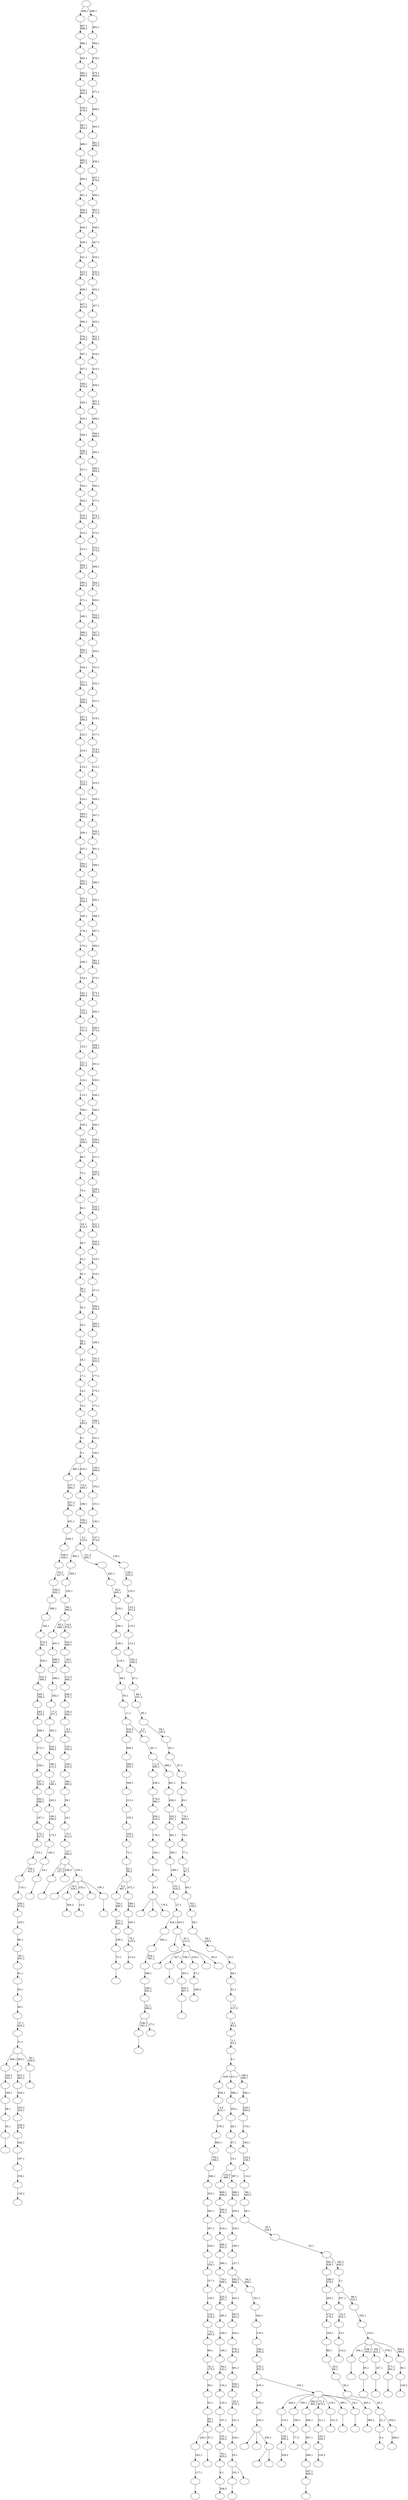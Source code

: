 digraph T {
	550 [label=""]
	549 [label=""]
	548 [label=""]
	547 [label=""]
	546 [label=""]
	545 [label=""]
	544 [label=""]
	543 [label=""]
	542 [label=""]
	541 [label=""]
	540 [label=""]
	539 [label=""]
	538 [label=""]
	537 [label=""]
	536 [label=""]
	535 [label=""]
	534 [label=""]
	533 [label=""]
	532 [label=""]
	531 [label=""]
	530 [label=""]
	529 [label=""]
	528 [label=""]
	527 [label=""]
	526 [label=""]
	525 [label=""]
	524 [label=""]
	523 [label=""]
	522 [label=""]
	521 [label=""]
	520 [label=""]
	519 [label=""]
	518 [label=""]
	517 [label=""]
	516 [label=""]
	515 [label=""]
	514 [label=""]
	513 [label=""]
	512 [label=""]
	511 [label=""]
	510 [label=""]
	509 [label=""]
	508 [label=""]
	507 [label=""]
	506 [label=""]
	505 [label=""]
	504 [label=""]
	503 [label=""]
	502 [label=""]
	501 [label=""]
	500 [label=""]
	499 [label=""]
	498 [label=""]
	497 [label=""]
	496 [label=""]
	495 [label=""]
	494 [label=""]
	493 [label=""]
	492 [label=""]
	491 [label=""]
	490 [label=""]
	489 [label=""]
	488 [label=""]
	487 [label=""]
	486 [label=""]
	485 [label=""]
	484 [label=""]
	483 [label=""]
	482 [label=""]
	481 [label=""]
	480 [label=""]
	479 [label=""]
	478 [label=""]
	477 [label=""]
	476 [label=""]
	475 [label=""]
	474 [label=""]
	473 [label=""]
	472 [label=""]
	471 [label=""]
	470 [label=""]
	469 [label=""]
	468 [label=""]
	467 [label=""]
	466 [label=""]
	465 [label=""]
	464 [label=""]
	463 [label=""]
	462 [label=""]
	461 [label=""]
	460 [label=""]
	459 [label=""]
	458 [label=""]
	457 [label=""]
	456 [label=""]
	455 [label=""]
	454 [label=""]
	453 [label=""]
	452 [label=""]
	451 [label=""]
	450 [label=""]
	449 [label=""]
	448 [label=""]
	447 [label=""]
	446 [label=""]
	445 [label=""]
	444 [label=""]
	443 [label=""]
	442 [label=""]
	441 [label=""]
	440 [label=""]
	439 [label=""]
	438 [label=""]
	437 [label=""]
	436 [label=""]
	435 [label=""]
	434 [label=""]
	433 [label=""]
	432 [label=""]
	431 [label=""]
	430 [label=""]
	429 [label=""]
	428 [label=""]
	427 [label=""]
	426 [label=""]
	425 [label=""]
	424 [label=""]
	423 [label=""]
	422 [label=""]
	421 [label=""]
	420 [label=""]
	419 [label=""]
	418 [label=""]
	417 [label=""]
	416 [label=""]
	415 [label=""]
	414 [label=""]
	413 [label=""]
	412 [label=""]
	411 [label=""]
	410 [label=""]
	409 [label=""]
	408 [label=""]
	407 [label=""]
	406 [label=""]
	405 [label=""]
	404 [label=""]
	403 [label=""]
	402 [label=""]
	401 [label=""]
	400 [label=""]
	399 [label=""]
	398 [label=""]
	397 [label=""]
	396 [label=""]
	395 [label=""]
	394 [label=""]
	393 [label=""]
	392 [label=""]
	391 [label=""]
	390 [label=""]
	389 [label=""]
	388 [label=""]
	387 [label=""]
	386 [label=""]
	385 [label=""]
	384 [label=""]
	383 [label=""]
	382 [label=""]
	381 [label=""]
	380 [label=""]
	379 [label=""]
	378 [label=""]
	377 [label=""]
	376 [label=""]
	375 [label=""]
	374 [label=""]
	373 [label=""]
	372 [label=""]
	371 [label=""]
	370 [label=""]
	369 [label=""]
	368 [label=""]
	367 [label=""]
	366 [label=""]
	365 [label=""]
	364 [label=""]
	363 [label=""]
	362 [label=""]
	361 [label=""]
	360 [label=""]
	359 [label=""]
	358 [label=""]
	357 [label=""]
	356 [label=""]
	355 [label=""]
	354 [label=""]
	353 [label=""]
	352 [label=""]
	351 [label=""]
	350 [label=""]
	349 [label=""]
	348 [label=""]
	347 [label=""]
	346 [label=""]
	345 [label=""]
	344 [label=""]
	343 [label=""]
	342 [label=""]
	341 [label=""]
	340 [label=""]
	339 [label=""]
	338 [label=""]
	337 [label=""]
	336 [label=""]
	335 [label=""]
	334 [label=""]
	333 [label=""]
	332 [label=""]
	331 [label=""]
	330 [label=""]
	329 [label=""]
	328 [label=""]
	327 [label=""]
	326 [label=""]
	325 [label=""]
	324 [label=""]
	323 [label=""]
	322 [label=""]
	321 [label=""]
	320 [label=""]
	319 [label=""]
	318 [label=""]
	317 [label=""]
	316 [label=""]
	315 [label=""]
	314 [label=""]
	313 [label=""]
	312 [label=""]
	311 [label=""]
	310 [label=""]
	309 [label=""]
	308 [label=""]
	307 [label=""]
	306 [label=""]
	305 [label=""]
	304 [label=""]
	303 [label=""]
	302 [label=""]
	301 [label=""]
	300 [label=""]
	299 [label=""]
	298 [label=""]
	297 [label=""]
	296 [label=""]
	295 [label=""]
	294 [label=""]
	293 [label=""]
	292 [label=""]
	291 [label=""]
	290 [label=""]
	289 [label=""]
	288 [label=""]
	287 [label=""]
	286 [label=""]
	285 [label=""]
	284 [label=""]
	283 [label=""]
	282 [label=""]
	281 [label=""]
	280 [label=""]
	279 [label=""]
	278 [label=""]
	277 [label=""]
	276 [label=""]
	275 [label=""]
	274 [label=""]
	273 [label=""]
	272 [label=""]
	271 [label=""]
	270 [label=""]
	269 [label=""]
	268 [label=""]
	267 [label=""]
	266 [label=""]
	265 [label=""]
	264 [label=""]
	263 [label=""]
	262 [label=""]
	261 [label=""]
	260 [label=""]
	259 [label=""]
	258 [label=""]
	257 [label=""]
	256 [label=""]
	255 [label=""]
	254 [label=""]
	253 [label=""]
	252 [label=""]
	251 [label=""]
	250 [label=""]
	249 [label=""]
	248 [label=""]
	247 [label=""]
	246 [label=""]
	245 [label=""]
	244 [label=""]
	243 [label=""]
	242 [label=""]
	241 [label=""]
	240 [label=""]
	239 [label=""]
	238 [label=""]
	237 [label=""]
	236 [label=""]
	235 [label=""]
	234 [label=""]
	233 [label=""]
	232 [label=""]
	231 [label=""]
	230 [label=""]
	229 [label=""]
	228 [label=""]
	227 [label=""]
	226 [label=""]
	225 [label=""]
	224 [label=""]
	223 [label=""]
	222 [label=""]
	221 [label=""]
	220 [label=""]
	219 [label=""]
	218 [label=""]
	217 [label=""]
	216 [label=""]
	215 [label=""]
	214 [label=""]
	213 [label=""]
	212 [label=""]
	211 [label=""]
	210 [label=""]
	209 [label=""]
	208 [label=""]
	207 [label=""]
	206 [label=""]
	205 [label=""]
	204 [label=""]
	203 [label=""]
	202 [label=""]
	201 [label=""]
	200 [label=""]
	199 [label=""]
	198 [label=""]
	197 [label=""]
	196 [label=""]
	195 [label=""]
	194 [label=""]
	193 [label=""]
	192 [label=""]
	191 [label=""]
	190 [label=""]
	189 [label=""]
	188 [label=""]
	187 [label=""]
	186 [label=""]
	185 [label=""]
	184 [label=""]
	183 [label=""]
	182 [label=""]
	181 [label=""]
	180 [label=""]
	179 [label=""]
	178 [label=""]
	177 [label=""]
	176 [label=""]
	175 [label=""]
	174 [label=""]
	173 [label=""]
	172 [label=""]
	171 [label=""]
	170 [label=""]
	169 [label=""]
	168 [label=""]
	167 [label=""]
	166 [label=""]
	165 [label=""]
	164 [label=""]
	163 [label=""]
	162 [label=""]
	161 [label=""]
	160 [label=""]
	159 [label=""]
	158 [label=""]
	157 [label=""]
	156 [label=""]
	155 [label=""]
	154 [label=""]
	153 [label=""]
	152 [label=""]
	151 [label=""]
	150 [label=""]
	149 [label=""]
	148 [label=""]
	147 [label=""]
	146 [label=""]
	145 [label=""]
	144 [label=""]
	143 [label=""]
	142 [label=""]
	141 [label=""]
	140 [label=""]
	139 [label=""]
	138 [label=""]
	137 [label=""]
	136 [label=""]
	135 [label=""]
	134 [label=""]
	133 [label=""]
	132 [label=""]
	131 [label=""]
	130 [label=""]
	129 [label=""]
	128 [label=""]
	127 [label=""]
	126 [label=""]
	125 [label=""]
	124 [label=""]
	123 [label=""]
	122 [label=""]
	121 [label=""]
	120 [label=""]
	119 [label=""]
	118 [label=""]
	117 [label=""]
	116 [label=""]
	115 [label=""]
	114 [label=""]
	113 [label=""]
	112 [label=""]
	111 [label=""]
	110 [label=""]
	109 [label=""]
	108 [label=""]
	107 [label=""]
	106 [label=""]
	105 [label=""]
	104 [label=""]
	103 [label=""]
	102 [label=""]
	101 [label=""]
	100 [label=""]
	99 [label=""]
	98 [label=""]
	97 [label=""]
	96 [label=""]
	95 [label=""]
	94 [label=""]
	93 [label=""]
	92 [label=""]
	91 [label=""]
	90 [label=""]
	89 [label=""]
	88 [label=""]
	87 [label=""]
	86 [label=""]
	85 [label=""]
	84 [label=""]
	83 [label=""]
	82 [label=""]
	81 [label=""]
	80 [label=""]
	79 [label=""]
	78 [label=""]
	77 [label=""]
	76 [label=""]
	75 [label=""]
	74 [label=""]
	73 [label=""]
	72 [label=""]
	71 [label=""]
	70 [label=""]
	69 [label=""]
	68 [label=""]
	67 [label=""]
	66 [label=""]
	65 [label=""]
	64 [label=""]
	63 [label=""]
	62 [label=""]
	61 [label=""]
	60 [label=""]
	59 [label=""]
	58 [label=""]
	57 [label=""]
	56 [label=""]
	55 [label=""]
	54 [label=""]
	53 [label=""]
	52 [label=""]
	51 [label=""]
	50 [label=""]
	49 [label=""]
	48 [label=""]
	47 [label=""]
	46 [label=""]
	45 [label=""]
	44 [label=""]
	43 [label=""]
	42 [label=""]
	41 [label=""]
	40 [label=""]
	39 [label=""]
	38 [label=""]
	37 [label=""]
	36 [label=""]
	35 [label=""]
	34 [label=""]
	33 [label=""]
	32 [label=""]
	31 [label=""]
	30 [label=""]
	29 [label=""]
	28 [label=""]
	27 [label=""]
	26 [label=""]
	25 [label=""]
	24 [label=""]
	23 [label=""]
	22 [label=""]
	21 [label=""]
	20 [label=""]
	19 [label=""]
	18 [label=""]
	17 [label=""]
	16 [label=""]
	15 [label=""]
	14 [label=""]
	13 [label=""]
	12 [label=""]
	11 [label=""]
	10 [label=""]
	9 [label=""]
	8 [label=""]
	7 [label=""]
	6 [label=""]
	5 [label=""]
	4 [label=""]
	3 [label=""]
	2 [label=""]
	1 [label=""]
	0 [label=""]
	547 -> 548 [label=""]
	544 -> 545 [label=""]
	542 -> 543 [label=""]
	541 -> 542 [label="73,1"]
	540 -> 541 [label="190,1"]
	539 -> 540 [label="257,1\n405,2"]
	538 -> 539 [label="50,2\n480,1"]
	536 -> 537 [label=""]
	535 -> 536 [label="32,1"]
	534 -> 535 [label="38,1"]
	533 -> 534 [label="249,1"]
	532 -> 533 [label="144,2\n252,1"]
	530 -> 531 [label="0,2"]
	528 -> 529 [label=""]
	526 -> 527 [label="328,2"]
	525 -> 526 [label="128,1\n359,2"]
	524 -> 525 [label="274,1"]
	522 -> 523 [label=""]
	520 -> 521 [label="77,2"]
	519 -> 520 [label="195,1"]
	516 -> 517 [label="304,2"]
	514 -> 515 [label=""]
	513 -> 514 [label="117,1"]
	512 -> 513 [label="182,1"]
	509 -> 510 [label=""]
	508 -> 512 [label="205,1"]
	508 -> 509 [label="57,1"]
	507 -> 508 [label="29,1\n84,2"]
	506 -> 507 [label="52,1"]
	505 -> 506 [label="56,1"]
	504 -> 505 [label="61,1\n175,2"]
	503 -> 504 [label="69,1"]
	502 -> 503 [label="74,1\n283,2"]
	501 -> 502 [label="124,1\n216,2"]
	500 -> 501 [label="138,1"]
	499 -> 500 [label="217,1"]
	498 -> 499 [label="1,2\n234,1"]
	497 -> 498 [label="239,1"]
	496 -> 497 [label="267,1"]
	495 -> 496 [label="291,1"]
	494 -> 495 [label="333,1"]
	493 -> 494 [label="346,1"]
	492 -> 493 [label="59,2\n356,1"]
	491 -> 492 [label="365,1"]
	490 -> 491 [label="378,1"]
	489 -> 490 [label="4,2\n414,1"]
	488 -> 489 [label="436,1"]
	486 -> 487 [label=""]
	485 -> 486 [label="167,1\n409,2"]
	484 -> 485 [label="366,1"]
	483 -> 484 [label="397,1"]
	482 -> 483 [label="400,1"]
	480 -> 481 [label="15,2"]
	478 -> 479 [label=""]
	476 -> 477 [label="213,2"]
	475 -> 476 [label="76,1\n118,2"]
	474 -> 475 [label="240,1"]
	473 -> 474 [label="289,1\n454,2"]
	472 -> 538 [label="9,2\n487,1"]
	472 -> 473 [label="472,1"]
	471 -> 472 [label="22,1\n39,2"]
	470 -> 471 [label="72,1"]
	469 -> 470 [label="145,1\n313,2"]
	468 -> 469 [label="150,1"]
	467 -> 468 [label="213,1"]
	466 -> 467 [label="349,1"]
	465 -> 466 [label="340,2\n353,1"]
	464 -> 465 [label="406,1"]
	462 -> 463 [label=""]
	461 -> 462 [label="34,1"]
	460 -> 461 [label="140,1"]
	459 -> 460 [label="173,1"]
	458 -> 459 [label="180,1\n186,2"]
	457 -> 458 [label="183,1"]
	456 -> 457 [label="5,2\n186,1"]
	455 -> 456 [label="196,1\n215,2"]
	454 -> 455 [label="224,1\n390,2"]
	453 -> 454 [label="263,1"]
	452 -> 453 [label="17,2\n277,1"]
	451 -> 452 [label="282,1"]
	450 -> 451 [label="396,1"]
	449 -> 450 [label="280,2\n440,1"]
	448 -> 449 [label="441,1"]
	446 -> 447 [label=""]
	445 -> 446 [label="85,1"]
	442 -> 443 [label="218,2"]
	441 -> 442 [label="102,2\n254,1"]
	440 -> 441 [label="311,1"]
	438 -> 439 [label="151,2"]
	436 -> 522 [label="191,1"]
	436 -> 437 [label=""]
	435 -> 436 [label="20,1"]
	434 -> 435 [label="236,1"]
	433 -> 434 [label="241,1"]
	432 -> 433 [label="65,2\n270,1"]
	431 -> 432 [label="320,1\n420,2"]
	430 -> 431 [label="361,1"]
	429 -> 430 [label="376,1\n418,2"]
	428 -> 429 [label="420,1"]
	427 -> 428 [label="347,2\n423,1"]
	426 -> 427 [label="443,1"]
	424 -> 425 [label="246,2"]
	423 -> 424 [label="6,1"]
	422 -> 423 [label="93,1\n425,2"]
	421 -> 422 [label="101,1\n220,2"]
	420 -> 421 [label="107,1"]
	419 -> 420 [label="120,1"]
	418 -> 419 [label="134,1"]
	417 -> 418 [label="94,2\n143,1"]
	416 -> 417 [label="149,1"]
	415 -> 416 [label="226,1"]
	414 -> 415 [label="284,1"]
	413 -> 414 [label="225,2\n297,1"]
	412 -> 413 [label="79,2\n308,1"]
	411 -> 412 [label="380,1"]
	410 -> 411 [label="395,1\n452,2"]
	409 -> 410 [label="419,1"]
	408 -> 409 [label="260,2\n474,1"]
	407 -> 408 [label="489,1\n499,2"]
	405 -> 546 [label=""]
	405 -> 511 [label=""]
	405 -> 406 [label="178,2"]
	404 -> 405 [label="33,1"]
	403 -> 404 [label="132,1"]
	402 -> 403 [label="164,1"]
	401 -> 402 [label="178,1"]
	400 -> 401 [label="256,1\n416,2"]
	399 -> 400 [label="179,2\n382,1"]
	398 -> 399 [label="438,1"]
	394 -> 544 [label="198,1\n391,2"]
	394 -> 395 [label="27,2"]
	393 -> 394 [label="51,1\n266,2"]
	392 -> 393 [label="109,1\n362,2"]
	391 -> 392 [label="298,1"]
	390 -> 391 [label="354,1\n381,2"]
	389 -> 390 [label="362,1"]
	386 -> 387 [label="135,2"]
	385 -> 386 [label="158,1"]
	384 -> 385 [label="197,1"]
	383 -> 384 [label="242,1"]
	382 -> 383 [label="258,2\n276,1"]
	381 -> 382 [label="105,2\n324,1"]
	380 -> 381 [label="326,1"]
	379 -> 380 [label="410,1\n462,2"]
	377 -> 378 [label="114,2"]
	376 -> 377 [label="19,1"]
	375 -> 376 [label="23,2\n332,1"]
	373 -> 374 [label=""]
	372 -> 373 [label="147,1"]
	370 -> 371 [label=""]
	369 -> 370 [label="371,1\n401,2"]
	367 -> 550 [label=""]
	367 -> 368 [label=""]
	366 -> 444 [label=""]
	366 -> 397 [label=""]
	366 -> 367 [label="455,1"]
	365 -> 366 [label="162,1"]
	364 -> 365 [label="358,1"]
	362 -> 363 [label=""]
	360 -> 361 [label=""]
	359 -> 360 [label="255,1\n407,2"]
	358 -> 359 [label="303,1"]
	356 -> 357 [label="288,2"]
	355 -> 530 [label="21,1"]
	355 -> 356 [label="350,1"]
	354 -> 355 [label="44,1"]
	353 -> 354 [label="66,1"]
	352 -> 353 [label="25,2\n68,1"]
	351 -> 352 [label="89,1"]
	350 -> 351 [label="163,1"]
	349 -> 350 [label="174,2\n176,1"]
	348 -> 349 [label="262,1"]
	347 -> 348 [label="189,2\n278,1"]
	345 -> 346 [label=""]
	344 -> 532 [label="494,1"]
	344 -> 379 [label="453,1"]
	344 -> 345 [label="28,1\n204,2"]
	343 -> 344 [label="31,1"]
	342 -> 343 [label="37,1\n203,2"]
	341 -> 342 [label="46,1"]
	340 -> 341 [label="55,1"]
	339 -> 340 [label="81,1"]
	338 -> 339 [label="82,1\n201,2"]
	337 -> 338 [label="88,1"]
	336 -> 337 [label="105,1"]
	335 -> 336 [label="106,1\n370,2"]
	334 -> 335 [label="110,1"]
	333 -> 334 [label="144,1\n421,2"]
	332 -> 333 [label="153,1"]
	331 -> 332 [label="172,1\n227,2"]
	330 -> 331 [label="187,1"]
	329 -> 330 [label="203,1\n268,2"]
	328 -> 329 [label="247,1\n330,2"]
	327 -> 328 [label="258,1"]
	326 -> 327 [label="272,1"]
	325 -> 326 [label="286,1"]
	324 -> 325 [label="293,1\n325,2"]
	323 -> 324 [label="295,1\n348,2"]
	322 -> 323 [label="222,2\n306,1"]
	321 -> 322 [label="330,1"]
	320 -> 321 [label="210,2\n341,1"]
	319 -> 320 [label="342,1"]
	318 -> 319 [label="369,1"]
	317 -> 318 [label="100,2\n402,1"]
	316 -> 317 [label="42,2\n417,1"]
	315 -> 316 [label="169,2\n426,1"]
	314 -> 315 [label="428,1"]
	313 -> 314 [label="431,1"]
	312 -> 313 [label="207,2\n462,1"]
	311 -> 312 [label="237,2\n464,1"]
	309 -> 310 [label=""]
	307 -> 308 [label=""]
	306 -> 518 [label=""]
	306 -> 516 [label="16,2\n329,1"]
	306 -> 480 [label="232,1"]
	306 -> 396 [label=""]
	306 -> 307 [label="156,1"]
	305 -> 478 [label="111,1\n127,2"]
	305 -> 388 [label="108,2"]
	305 -> 306 [label="253,1"]
	304 -> 305 [label="12,1\n384,2"]
	303 -> 304 [label="15,1\n412,2"]
	302 -> 303 [label="16,1"]
	301 -> 302 [label="58,1"]
	300 -> 301 [label="98,1\n285,2"]
	299 -> 300 [label="104,1\n233,2"]
	298 -> 299 [label="133,1\n193,2"]
	297 -> 298 [label="8,2\n233,1"]
	296 -> 297 [label="136,2\n294,1"]
	295 -> 296 [label="209,2\n375,1"]
	294 -> 295 [label="113,2\n384,1"]
	293 -> 294 [label="18,2\n412,1"]
	292 -> 293 [label="343,2\n469,1"]
	291 -> 448 [label="45,2\n446,1"]
	291 -> 292 [label="14,2\n470,1"]
	290 -> 291 [label="60,1\n360,2"]
	289 -> 290 [label="193,1"]
	288 -> 289 [label="280,1"]
	286 -> 287 [label="188,2"]
	285 -> 286 [label="67,1"]
	283 -> 284 [label="389,2"]
	282 -> 524 [label="444,1"]
	282 -> 519 [label="339,1"]
	282 -> 482 [label="292,2\n491,1"]
	282 -> 440 [label="71,2\n473,1"]
	282 -> 438 [label="119,1"]
	282 -> 362 [label="385,1"]
	282 -> 309 [label="24,1"]
	282 -> 283 [label="403,1"]
	281 -> 364 [label="435,1"]
	281 -> 282 [label="103,1"]
	280 -> 281 [label="155,1\n331,2"]
	279 -> 280 [label="184,1\n355,2"]
	278 -> 279 [label="279,1"]
	277 -> 278 [label="344,1"]
	276 -> 277 [label="351,1"]
	275 -> 426 [label="265,2\n488,1"]
	275 -> 276 [label="54,2\n409,1"]
	274 -> 275 [label="157,1"]
	273 -> 274 [label="199,1"]
	272 -> 273 [label="328,1"]
	271 -> 272 [label="359,1"]
	270 -> 271 [label="386,1\n432,2"]
	269 -> 407 [label="125,2\n499,1"]
	269 -> 270 [label="387,1"]
	268 -> 269 [label="10,1"]
	267 -> 268 [label="47,1"]
	266 -> 267 [label="48,1"]
	265 -> 266 [label="355,1"]
	264 -> 265 [label="388,1"]
	260 -> 549 [label=""]
	260 -> 528 [label="327,1"]
	260 -> 358 [label="336,1"]
	260 -> 285 [label="235,1"]
	260 -> 263 [label=""]
	260 -> 261 [label="90,2"]
	259 -> 262 [label=""]
	259 -> 260 [label="91,1\n212,2"]
	258 -> 389 [label="424,1"]
	258 -> 259 [label="243,1"]
	257 -> 258 [label="27,1"]
	256 -> 257 [label="131,1\n318,2"]
	255 -> 256 [label="188,1"]
	254 -> 255 [label="290,1"]
	253 -> 254 [label="381,1"]
	252 -> 253 [label="202,2\n391,1"]
	251 -> 252 [label="458,1"]
	250 -> 251 [label="481,1"]
	249 -> 398 [label="11,2\n495,1"]
	249 -> 250 [label="490,1"]
	248 -> 249 [label="261,1"]
	247 -> 464 [label="316,2\n454,1"]
	247 -> 248 [label="2,2\n477,1"]
	246 -> 247 [label="11,1"]
	245 -> 246 [label="50,1"]
	244 -> 245 [label="99,1"]
	243 -> 244 [label="118,1"]
	242 -> 243 [label="148,1"]
	241 -> 242 [label="266,1"]
	240 -> 241 [label="316,1"]
	239 -> 240 [label="26,2\n405,1"]
	238 -> 239 [label="442,1"]
	237 -> 288 [label="360,1"]
	237 -> 238 [label="121,2\n493,1"]
	236 -> 237 [label="2,1\n116,2"]
	235 -> 236 [label="136,1\n166,2"]
	234 -> 235 [label="146,1"]
	233 -> 234 [label="13,2\n166,1"]
	232 -> 311 [label="485,1"]
	232 -> 233 [label="416,1"]
	231 -> 232 [label="5,1"]
	230 -> 231 [label="8,1"]
	229 -> 230 [label="9,1\n185,2"]
	228 -> 229 [label="13,1"]
	227 -> 228 [label="14,1"]
	226 -> 227 [label="17,1"]
	225 -> 226 [label="18,1"]
	224 -> 225 [label="26,1\n86,2"]
	223 -> 224 [label="30,1"]
	222 -> 223 [label="35,1"]
	221 -> 222 [label="39,1\n70,2"]
	220 -> 221 [label="42,1"]
	219 -> 220 [label="43,1"]
	218 -> 219 [label="45,1"]
	217 -> 218 [label="62,1\n214,2"]
	216 -> 217 [label="64,1"]
	215 -> 216 [label="70,1"]
	214 -> 215 [label="75,1"]
	213 -> 214 [label="86,1"]
	212 -> 213 [label="90,1\n338,2"]
	211 -> 212 [label="100,1"]
	210 -> 211 [label="108,1"]
	209 -> 210 [label="113,1"]
	208 -> 209 [label="116,1"]
	207 -> 208 [label="121,1\n451,2"]
	206 -> 207 [label="122,1"]
	205 -> 206 [label="127,1\n141,2"]
	204 -> 205 [label="135,1\n154,2"]
	203 -> 204 [label="141,1\n466,2"]
	202 -> 203 [label="154,1"]
	201 -> 202 [label="169,1"]
	200 -> 201 [label="170,1"]
	199 -> 200 [label="179,1"]
	198 -> 199 [label="185,1"]
	197 -> 198 [label="201,1\n244,2"]
	196 -> 197 [label="202,1\n465,2"]
	195 -> 196 [label="204,1\n208,2"]
	194 -> 195 [label="207,1"]
	193 -> 194 [label="208,1"]
	192 -> 193 [label="209,1\n450,2"]
	191 -> 192 [label="210,1"]
	190 -> 191 [label="212,1\n229,2"]
	189 -> 190 [label="214,1"]
	188 -> 189 [label="215,1"]
	187 -> 188 [label="222,1"]
	186 -> 187 [label="227,1\n269,2"]
	185 -> 186 [label="229,1\n408,2"]
	184 -> 185 [label="237,1\n264,2"]
	183 -> 184 [label="244,1"]
	182 -> 183 [label="264,1\n357,2"]
	181 -> 182 [label="268,1\n345,2"]
	180 -> 181 [label="269,1"]
	179 -> 180 [label="271,1"]
	178 -> 179 [label="285,1\n445,2"]
	177 -> 178 [label="304,1\n337,2"]
	176 -> 177 [label="313,1"]
	175 -> 176 [label="315,1"]
	174 -> 175 [label="318,1\n334,2"]
	173 -> 174 [label="325,1"]
	172 -> 173 [label="334,1"]
	171 -> 172 [label="337,1"]
	170 -> 171 [label="338,1\n367,2"]
	169 -> 170 [label="340,1"]
	168 -> 169 [label="343,1"]
	167 -> 168 [label="345,1"]
	166 -> 167 [label="348,1\n476,2"]
	165 -> 166 [label="357,1"]
	164 -> 165 [label="367,1"]
	163 -> 164 [label="370,1\n439,2"]
	162 -> 163 [label="390,1"]
	161 -> 162 [label="407,1\n413,2"]
	160 -> 161 [label="408,1"]
	159 -> 160 [label="413,1\n497,2"]
	158 -> 159 [label="421,1"]
	157 -> 158 [label="439,1"]
	156 -> 157 [label="445,1"]
	155 -> 156 [label="450,1\n460,2"]
	154 -> 155 [label="451,1"]
	153 -> 154 [label="460,1"]
	152 -> 153 [label="465,1\n467,2"]
	151 -> 152 [label="466,1"]
	150 -> 151 [label="467,1\n482,2"]
	149 -> 150 [label="476,1\n478,2"]
	148 -> 149 [label="478,1\n483,2"]
	147 -> 148 [label="482,1\n486,2"]
	146 -> 147 [label="483,1"]
	145 -> 146 [label="486,1"]
	144 -> 145 [label="497,1\n498,2"]
	142 -> 143 [label="130,2"]
	141 -> 142 [label="36,1"]
	140 -> 547 [label="194,1"]
	140 -> 445 [label="139,1\n305,2"]
	140 -> 372 [label="192,1\n422,2"]
	140 -> 369 [label="379,1"]
	140 -> 141 [label="300,1\n399,2"]
	139 -> 140 [label="223,1"]
	138 -> 139 [label="302,1"]
	137 -> 375 [label="437,1"]
	137 -> 138 [label="96,2\n323,1"]
	136 -> 137 [label="3,1"]
	135 -> 347 [label="281,2\n429,1"]
	135 -> 136 [label="165,2\n430,1"]
	134 -> 135 [label="23,1"]
	133 -> 134 [label="25,1\n129,2"]
	132 -> 133 [label="40,1"]
	131 -> 132 [label="80,1\n200,2"]
	130 -> 131 [label="114,1"]
	129 -> 130 [label="123,2\n130,1"]
	128 -> 129 [label="165,1"]
	127 -> 128 [label="174,1"]
	126 -> 127 [label="219,1\n456,2"]
	125 -> 126 [label="392,1"]
	124 -> 488 [label="449,1"]
	124 -> 264 [label="411,1"]
	124 -> 125 [label="168,2\n399,1"]
	123 -> 124 [label="0,1"]
	122 -> 123 [label="1,1\n53,2"]
	121 -> 122 [label="4,1\n83,2"]
	120 -> 121 [label="7,1\n137,2"]
	119 -> 120 [label="41,1"]
	118 -> 119 [label="49,1"]
	117 -> 118 [label="53,1"]
	116 -> 117 [label="54,1\n228,2"]
	115 -> 116 [label="59,1"]
	114 -> 115 [label="63,1\n159,2"]
	113 -> 114 [label="65,1"]
	112 -> 113 [label="71,1\n97,2"]
	111 -> 112 [label="77,1"]
	110 -> 111 [label="78,1"]
	109 -> 110 [label="79,1\n393,2"]
	108 -> 109 [label="83,1"]
	107 -> 108 [label="84,1"]
	106 -> 107 [label="87,1"]
	105 -> 106 [label="92,1"]
	104 -> 105 [label="94,1\n126,2"]
	103 -> 104 [label="95,1"]
	102 -> 103 [label="96,1\n231,2"]
	101 -> 102 [label="97,1"]
	100 -> 101 [label="102,1\n206,2"]
	99 -> 100 [label="112,1"]
	98 -> 99 [label="115,1"]
	97 -> 98 [label="123,1\n312,2"]
	96 -> 97 [label="125,1"]
	95 -> 96 [label="126,1\n352,2"]
	94 -> 95 [label="129,1"]
	93 -> 94 [label="137,1\n374,2"]
	92 -> 93 [label="142,1"]
	91 -> 92 [label="151,1"]
	90 -> 91 [label="152,1"]
	89 -> 90 [label="159,1\n299,2"]
	88 -> 89 [label="160,1"]
	87 -> 88 [label="161,1"]
	86 -> 87 [label="168,1\n177,2"]
	85 -> 86 [label="171,1"]
	84 -> 85 [label="175,1"]
	83 -> 84 [label="177,1"]
	82 -> 83 [label="181,1\n433,2"]
	81 -> 82 [label="189,1"]
	80 -> 81 [label="200,1\n363,2"]
	79 -> 80 [label="206,1\n434,2"]
	78 -> 79 [label="211,1"]
	77 -> 78 [label="216,1"]
	76 -> 77 [label="218,1"]
	75 -> 76 [label="220,1\n230,2"]
	74 -> 75 [label="221,1\n335,2"]
	73 -> 74 [label="225,1\n248,2"]
	72 -> 73 [label="228,1\n301,2"]
	71 -> 72 [label="230,1\n287,2"]
	70 -> 71 [label="231,1"]
	69 -> 70 [label="238,1\n404,2"]
	68 -> 69 [label="245,1"]
	67 -> 68 [label="246,1"]
	66 -> 67 [label="248,1"]
	65 -> 66 [label="250,1"]
	64 -> 65 [label="251,1"]
	63 -> 64 [label="259,1\n309,2"]
	62 -> 63 [label="260,1\n273,2"]
	61 -> 62 [label="265,1"]
	60 -> 61 [label="273,1\n314,2"]
	59 -> 60 [label="275,1"]
	58 -> 59 [label="281,1\n394,2"]
	57 -> 58 [label="283,1"]
	56 -> 57 [label="287,1"]
	55 -> 56 [label="288,1"]
	54 -> 55 [label="292,1"]
	53 -> 54 [label="296,1"]
	52 -> 53 [label="299,1"]
	51 -> 52 [label="301,1"]
	50 -> 51 [label="305,1\n307,2"]
	49 -> 50 [label="307,1"]
	48 -> 49 [label="309,1"]
	47 -> 48 [label="310,1"]
	46 -> 47 [label="312,1"]
	45 -> 46 [label="314,1\n319,2"]
	44 -> 45 [label="317,1"]
	43 -> 44 [label="319,1"]
	42 -> 43 [label="321,1"]
	41 -> 42 [label="322,1"]
	40 -> 41 [label="331,1"]
	39 -> 40 [label="335,1"]
	38 -> 39 [label="347,1\n383,2"]
	37 -> 38 [label="352,1\n368,2"]
	36 -> 37 [label="363,1"]
	35 -> 36 [label="364,1\n372,2"]
	34 -> 35 [label="368,1"]
	33 -> 34 [label="372,1\n373,2"]
	32 -> 33 [label="373,1"]
	31 -> 32 [label="374,1\n427,2"]
	30 -> 31 [label="377,1"]
	29 -> 30 [label="383,1"]
	28 -> 29 [label="389,1\n459,2"]
	27 -> 28 [label="393,1"]
	26 -> 27 [label="394,1\n468,2"]
	25 -> 26 [label="398,1"]
	24 -> 25 [label="401,1\n461,2"]
	23 -> 24 [label="404,1"]
	22 -> 23 [label="415,1"]
	21 -> 22 [label="418,1"]
	20 -> 21 [label="422,1\n492,2"]
	19 -> 20 [label="425,1"]
	18 -> 19 [label="427,1"]
	17 -> 18 [label="432,1"]
	16 -> 17 [label="433,1\n475,2"]
	15 -> 16 [label="434,1"]
	14 -> 15 [label="447,1"]
	13 -> 14 [label="448,1"]
	12 -> 13 [label="452,1\n471,2"]
	11 -> 12 [label="456,1"]
	10 -> 11 [label="457,1\n479,2"]
	9 -> 10 [label="459,1"]
	8 -> 9 [label="461,1\n496,2"]
	7 -> 8 [label="463,1"]
	6 -> 7 [label="468,1"]
	5 -> 6 [label="471,1"]
	4 -> 5 [label="475,1\n484,2"]
	3 -> 4 [label="479,1"]
	2 -> 3 [label="484,1"]
	1 -> 2 [label="492,1"]
	0 -> 144 [label="498,1"]
	0 -> 1 [label="496,1"]
}
